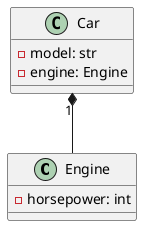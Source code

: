 @startuml
class Engine{
  -horsepower: int
}

class Car{
  -model: str
  -engine: Engine
}

Car "1" *-- Engine
@enduml
